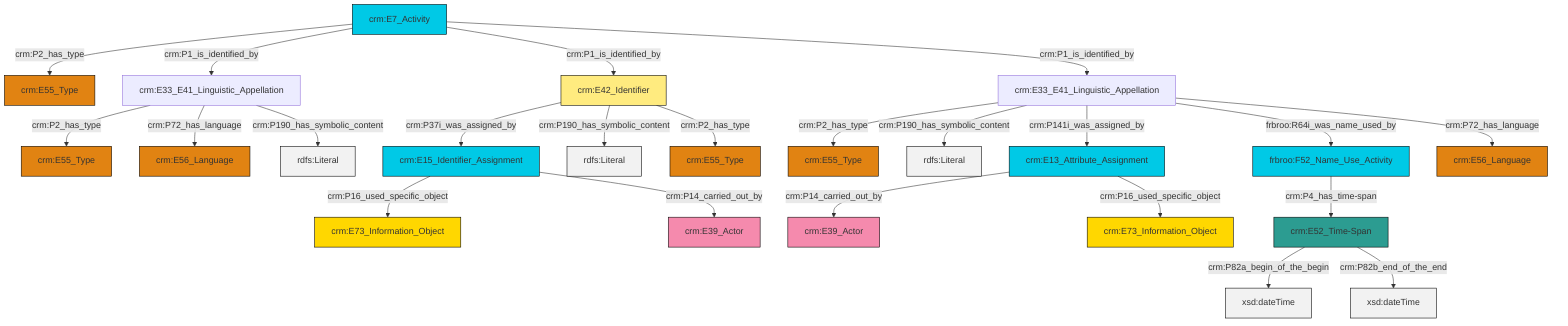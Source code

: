 graph TD
classDef Literal fill:#f2f2f2,stroke:#000000;
classDef CRM_Entity fill:#FFFFFF,stroke:#000000;
classDef Temporal_Entity fill:#00C9E6, stroke:#000000;
classDef Type fill:#E18312, stroke:#000000;
classDef Time-Span fill:#2C9C91, stroke:#000000;
classDef Appellation fill:#FFEB7F, stroke:#000000;
classDef Place fill:#008836, stroke:#000000;
classDef Persistent_Item fill:#B266B2, stroke:#000000;
classDef Conceptual_Object fill:#FFD700, stroke:#000000;
classDef Physical_Thing fill:#D2B48C, stroke:#000000;
classDef Actor fill:#f58aad, stroke:#000000;
classDef PC_Classes fill:#4ce600, stroke:#000000;
classDef Multi fill:#cccccc,stroke:#000000;

0["crm:E13_Attribute_Assignment"]:::Temporal_Entity -->|crm:P14_carried_out_by| 1["crm:E39_Actor"]:::Actor
2["crm:E33_E41_Linguistic_Appellation"]:::Default -->|crm:P2_has_type| 3["crm:E55_Type"]:::Type
4["crm:E52_Time-Span"]:::Time-Span -->|crm:P82a_begin_of_the_begin| 5[xsd:dateTime]:::Literal
6["frbroo:F52_Name_Use_Activity"]:::Temporal_Entity -->|crm:P4_has_time-span| 4["crm:E52_Time-Span"]:::Time-Span
7["crm:E7_Activity"]:::Temporal_Entity -->|crm:P2_has_type| 16["crm:E55_Type"]:::Type
0["crm:E13_Attribute_Assignment"]:::Temporal_Entity -->|crm:P16_used_specific_object| 18["crm:E73_Information_Object"]:::Conceptual_Object
19["crm:E15_Identifier_Assignment"]:::Temporal_Entity -->|crm:P16_used_specific_object| 20["crm:E73_Information_Object"]:::Conceptual_Object
23["crm:E33_E41_Linguistic_Appellation"]:::Default -->|crm:P2_has_type| 12["crm:E55_Type"]:::Type
2["crm:E33_E41_Linguistic_Appellation"]:::Default -->|crm:P72_has_language| 21["crm:E56_Language"]:::Type
24["crm:E42_Identifier"]:::Appellation -->|crm:P37i_was_assigned_by| 19["crm:E15_Identifier_Assignment"]:::Temporal_Entity
7["crm:E7_Activity"]:::Temporal_Entity -->|crm:P1_is_identified_by| 2["crm:E33_E41_Linguistic_Appellation"]:::Default
23["crm:E33_E41_Linguistic_Appellation"]:::Default -->|crm:P190_has_symbolic_content| 25[rdfs:Literal]:::Literal
23["crm:E33_E41_Linguistic_Appellation"]:::Default -->|crm:P141i_was_assigned_by| 0["crm:E13_Attribute_Assignment"]:::Temporal_Entity
23["crm:E33_E41_Linguistic_Appellation"]:::Default -->|frbroo:R64i_was_name_used_by| 6["frbroo:F52_Name_Use_Activity"]:::Temporal_Entity
7["crm:E7_Activity"]:::Temporal_Entity -->|crm:P1_is_identified_by| 24["crm:E42_Identifier"]:::Appellation
19["crm:E15_Identifier_Assignment"]:::Temporal_Entity -->|crm:P14_carried_out_by| 27["crm:E39_Actor"]:::Actor
23["crm:E33_E41_Linguistic_Appellation"]:::Default -->|crm:P72_has_language| 29["crm:E56_Language"]:::Type
24["crm:E42_Identifier"]:::Appellation -->|crm:P190_has_symbolic_content| 31[rdfs:Literal]:::Literal
2["crm:E33_E41_Linguistic_Appellation"]:::Default -->|crm:P190_has_symbolic_content| 36[rdfs:Literal]:::Literal
4["crm:E52_Time-Span"]:::Time-Span -->|crm:P82b_end_of_the_end| 38[xsd:dateTime]:::Literal
7["crm:E7_Activity"]:::Temporal_Entity -->|crm:P1_is_identified_by| 23["crm:E33_E41_Linguistic_Appellation"]:::Default
24["crm:E42_Identifier"]:::Appellation -->|crm:P2_has_type| 14["crm:E55_Type"]:::Type